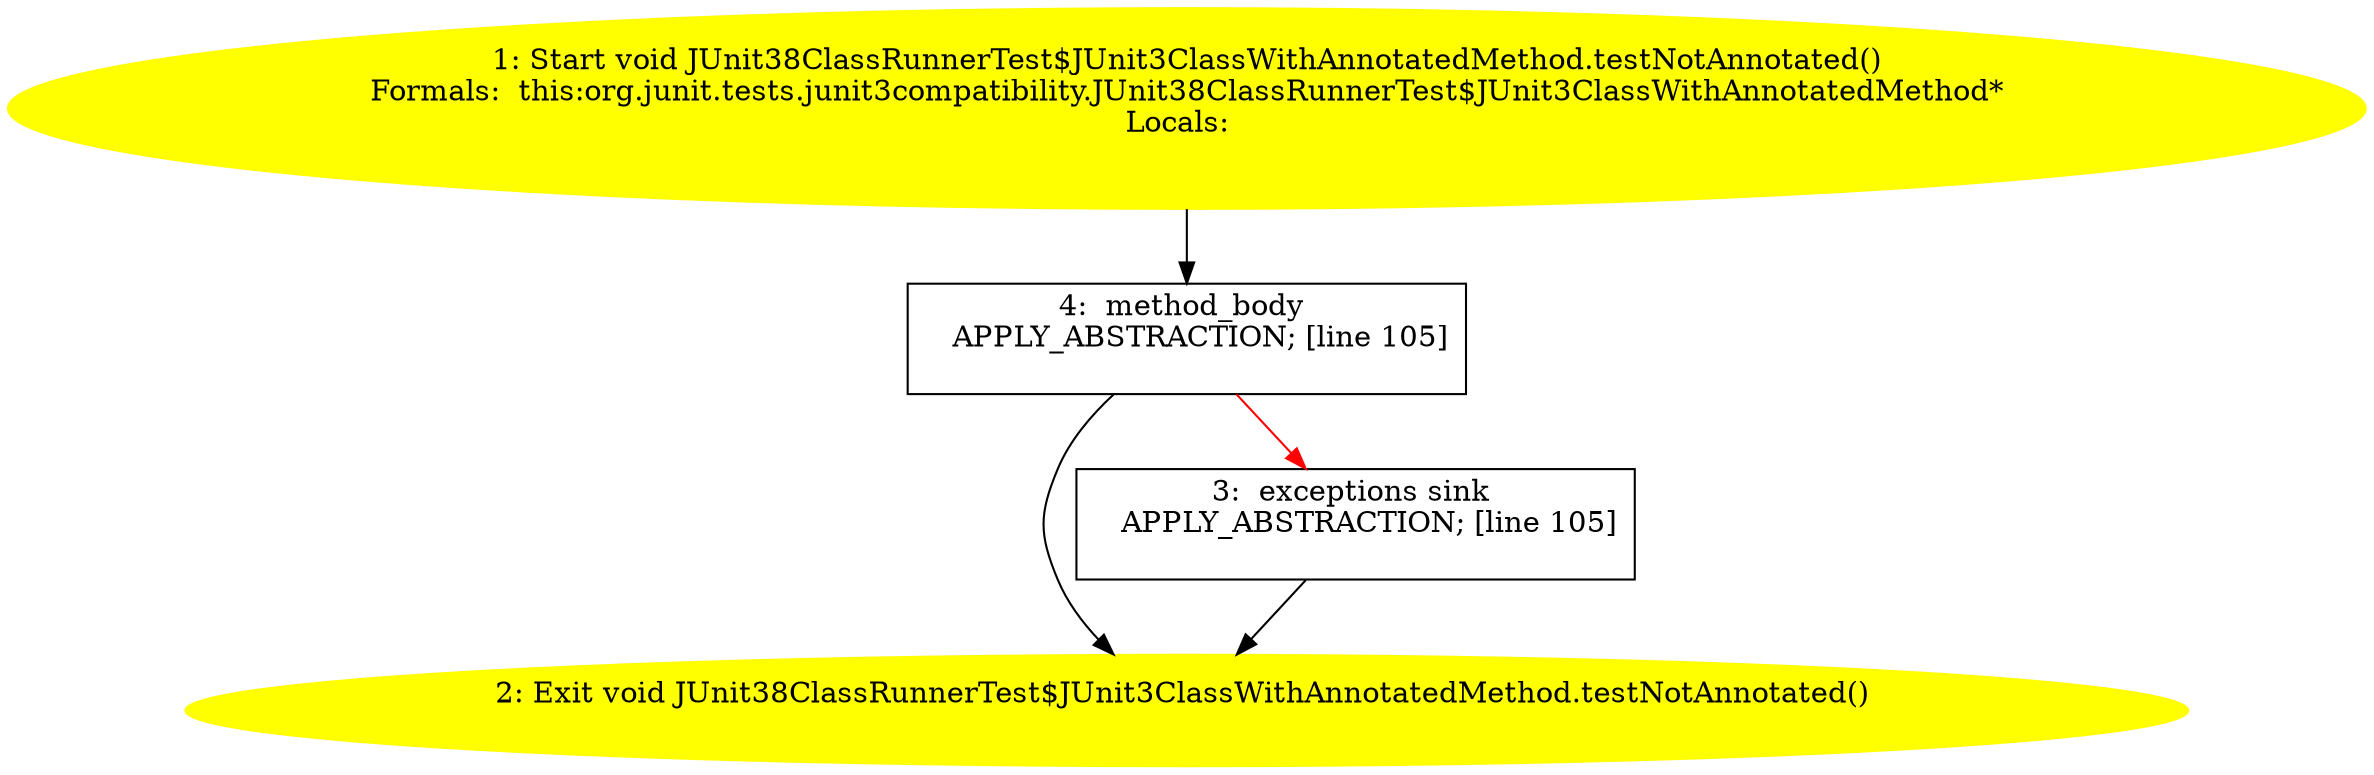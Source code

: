 /* @generated */
digraph cfg {
"org.junit.tests.junit3compatibility.JUnit38ClassRunnerTest$JUnit3ClassWithAnnotatedMethod.testNotAnn.5a4f28d1d4adcde47ebbd059987c54b9_1" [label="1: Start void JUnit38ClassRunnerTest$JUnit3ClassWithAnnotatedMethod.testNotAnnotated()\nFormals:  this:org.junit.tests.junit3compatibility.JUnit38ClassRunnerTest$JUnit3ClassWithAnnotatedMethod*\nLocals:  \n  " color=yellow style=filled]
	

	 "org.junit.tests.junit3compatibility.JUnit38ClassRunnerTest$JUnit3ClassWithAnnotatedMethod.testNotAnn.5a4f28d1d4adcde47ebbd059987c54b9_1" -> "org.junit.tests.junit3compatibility.JUnit38ClassRunnerTest$JUnit3ClassWithAnnotatedMethod.testNotAnn.5a4f28d1d4adcde47ebbd059987c54b9_4" ;
"org.junit.tests.junit3compatibility.JUnit38ClassRunnerTest$JUnit3ClassWithAnnotatedMethod.testNotAnn.5a4f28d1d4adcde47ebbd059987c54b9_2" [label="2: Exit void JUnit38ClassRunnerTest$JUnit3ClassWithAnnotatedMethod.testNotAnnotated() \n  " color=yellow style=filled]
	

"org.junit.tests.junit3compatibility.JUnit38ClassRunnerTest$JUnit3ClassWithAnnotatedMethod.testNotAnn.5a4f28d1d4adcde47ebbd059987c54b9_3" [label="3:  exceptions sink \n   APPLY_ABSTRACTION; [line 105]\n " shape="box"]
	

	 "org.junit.tests.junit3compatibility.JUnit38ClassRunnerTest$JUnit3ClassWithAnnotatedMethod.testNotAnn.5a4f28d1d4adcde47ebbd059987c54b9_3" -> "org.junit.tests.junit3compatibility.JUnit38ClassRunnerTest$JUnit3ClassWithAnnotatedMethod.testNotAnn.5a4f28d1d4adcde47ebbd059987c54b9_2" ;
"org.junit.tests.junit3compatibility.JUnit38ClassRunnerTest$JUnit3ClassWithAnnotatedMethod.testNotAnn.5a4f28d1d4adcde47ebbd059987c54b9_4" [label="4:  method_body \n   APPLY_ABSTRACTION; [line 105]\n " shape="box"]
	

	 "org.junit.tests.junit3compatibility.JUnit38ClassRunnerTest$JUnit3ClassWithAnnotatedMethod.testNotAnn.5a4f28d1d4adcde47ebbd059987c54b9_4" -> "org.junit.tests.junit3compatibility.JUnit38ClassRunnerTest$JUnit3ClassWithAnnotatedMethod.testNotAnn.5a4f28d1d4adcde47ebbd059987c54b9_2" ;
	 "org.junit.tests.junit3compatibility.JUnit38ClassRunnerTest$JUnit3ClassWithAnnotatedMethod.testNotAnn.5a4f28d1d4adcde47ebbd059987c54b9_4" -> "org.junit.tests.junit3compatibility.JUnit38ClassRunnerTest$JUnit3ClassWithAnnotatedMethod.testNotAnn.5a4f28d1d4adcde47ebbd059987c54b9_3" [color="red" ];
}
